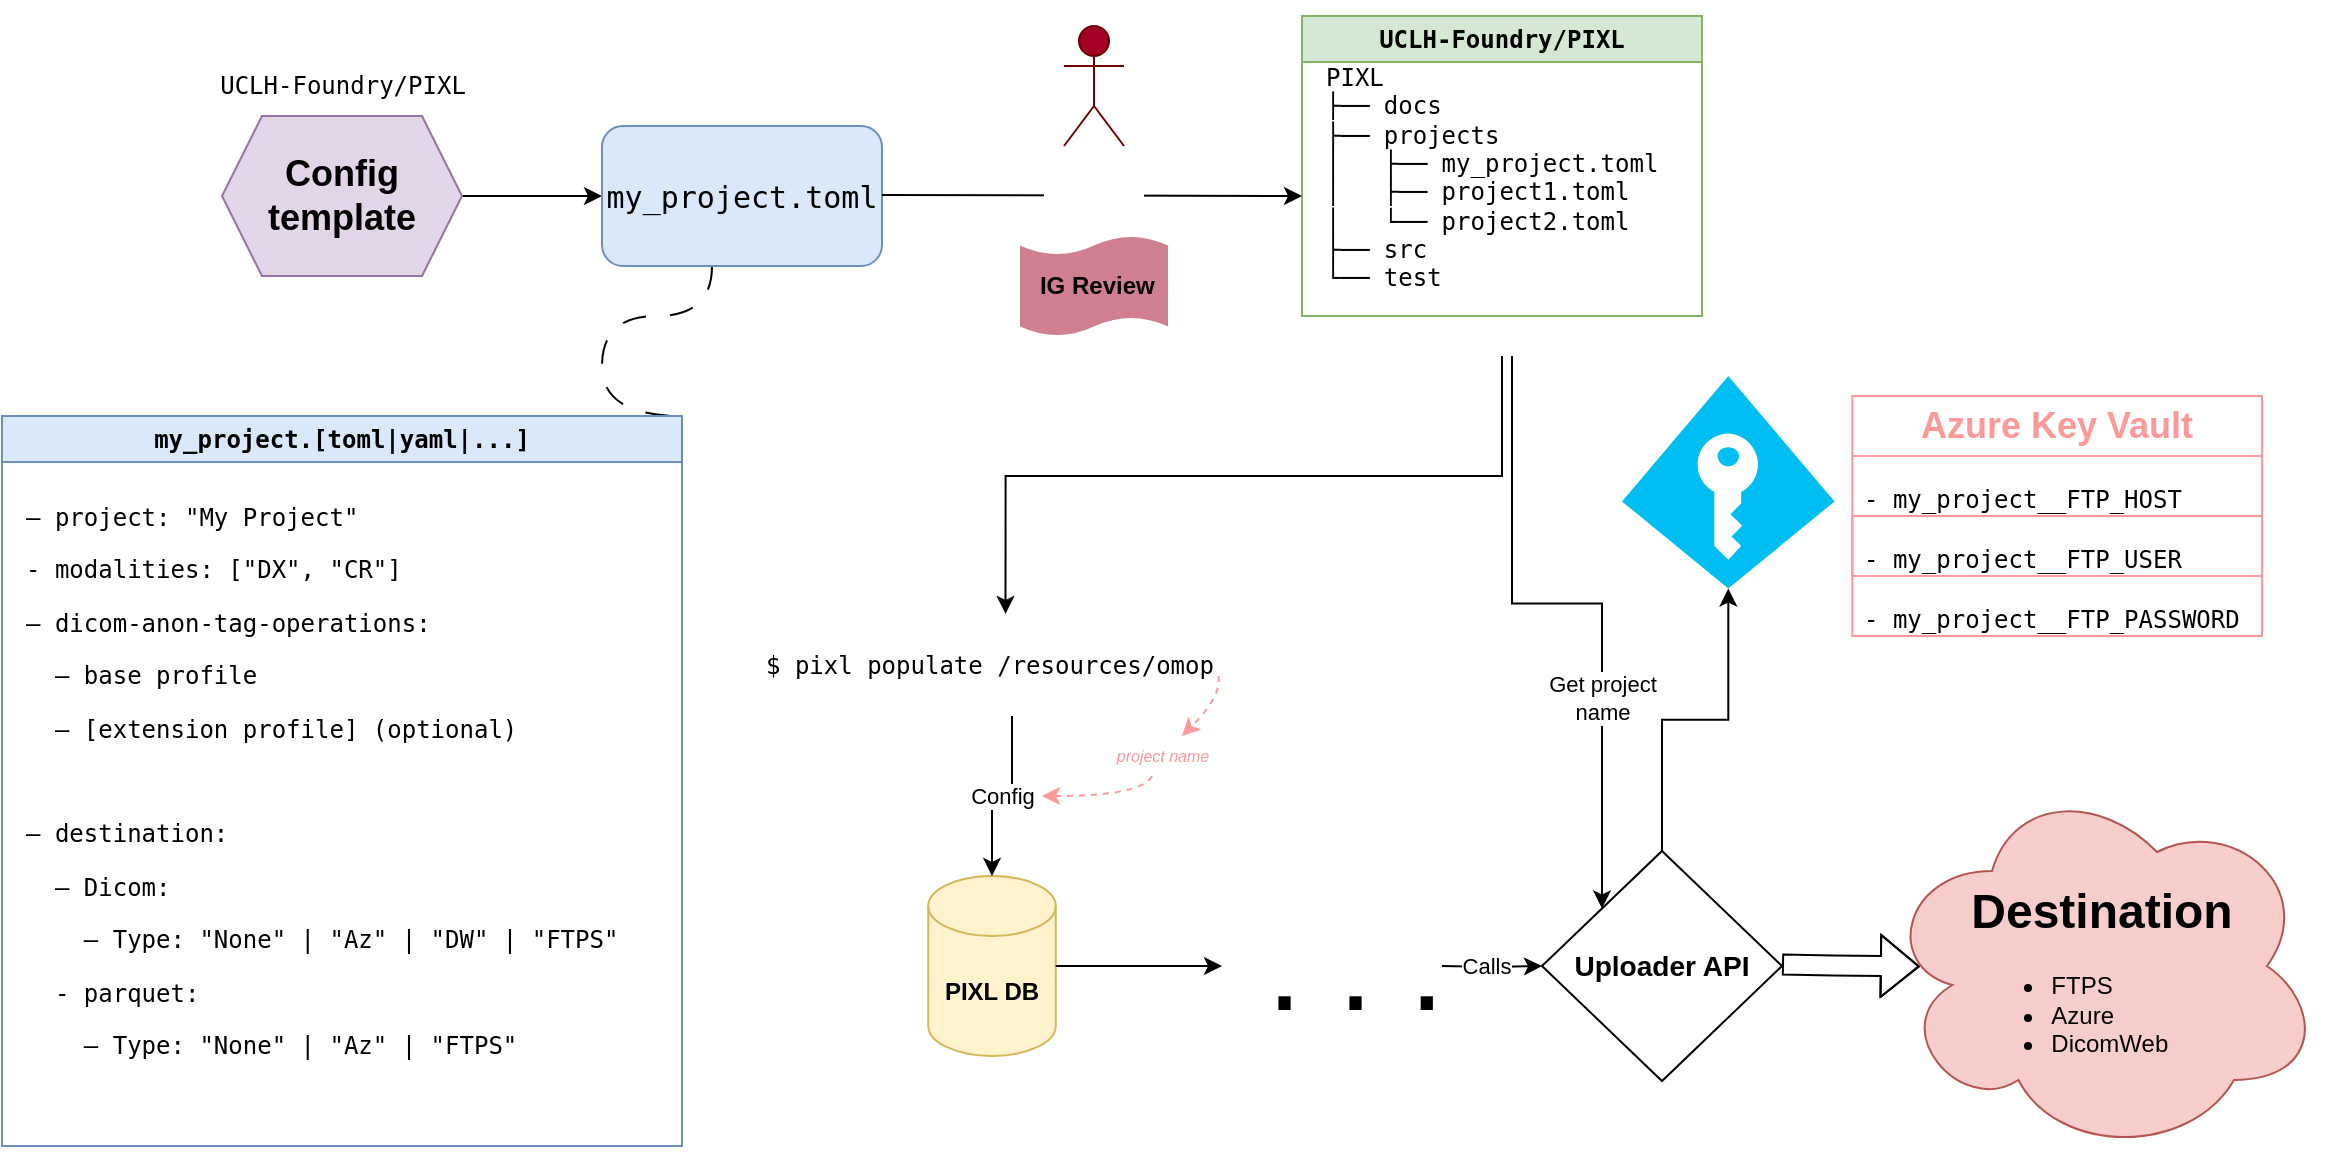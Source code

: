 <mxfile version="23.1.4" type="device">
  <diagram name="Page-1" id="b1Yz4LJFlwyoJpQOb2CD">
    <mxGraphModel dx="1288" dy="538" grid="1" gridSize="10" guides="1" tooltips="1" connect="1" arrows="1" fold="1" page="0" pageScale="1" pageWidth="850" pageHeight="1100" math="0" shadow="0">
      <root>
        <mxCell id="0" />
        <mxCell id="1" parent="0" />
        <mxCell id="KNKUc1UJHXEjSF4-eD5e-16" style="edgeStyle=orthogonalEdgeStyle;rounded=0;orthogonalLoop=1;jettySize=auto;html=1;exitX=1;exitY=0.5;exitDx=0;exitDy=0;entryX=0;entryY=0.5;entryDx=0;entryDy=0;movable=1;resizable=1;rotatable=1;deletable=1;editable=1;locked=0;connectable=1;" parent="1" source="KNKUc1UJHXEjSF4-eD5e-1" target="KNKUc1UJHXEjSF4-eD5e-3" edge="1">
          <mxGeometry relative="1" as="geometry" />
        </mxCell>
        <mxCell id="KNKUc1UJHXEjSF4-eD5e-1" value="&lt;h2&gt;Config template&lt;/h2&gt;" style="shape=hexagon;perimeter=hexagonPerimeter2;whiteSpace=wrap;html=1;fixedSize=1;fillColor=#e1d5e7;strokeColor=#9673a6;movable=1;resizable=1;rotatable=1;deletable=1;editable=1;locked=0;connectable=1;" parent="1" vertex="1">
          <mxGeometry x="70" y="90" width="120" height="80" as="geometry" />
        </mxCell>
        <mxCell id="KNKUc1UJHXEjSF4-eD5e-2" value="&lt;pre&gt;&lt;span style=&quot;font-style: normal;&quot;&gt;UCLH-Foundry/PIXL&lt;/span&gt;&lt;/pre&gt;" style="text;html=1;align=center;verticalAlign=middle;resizable=1;points=[];autosize=1;strokeColor=none;fillColor=none;fontFamily=Courier New;fontStyle=2;movable=1;rotatable=1;deletable=1;editable=1;locked=0;connectable=1;" parent="1" vertex="1">
          <mxGeometry x="55" y="50" width="150" height="50" as="geometry" />
        </mxCell>
        <mxCell id="KNKUc1UJHXEjSF4-eD5e-53" style="edgeStyle=orthogonalEdgeStyle;rounded=0;orthogonalLoop=1;jettySize=auto;html=1;curved=1;dashed=1;dashPattern=12 12;endArrow=none;endFill=0;entryX=1;entryY=0;entryDx=0;entryDy=0;movable=1;resizable=1;rotatable=1;deletable=1;editable=1;locked=0;connectable=1;" parent="1" source="KNKUc1UJHXEjSF4-eD5e-3" target="KNKUc1UJHXEjSF4-eD5e-51" edge="1">
          <mxGeometry relative="1" as="geometry">
            <Array as="points">
              <mxPoint x="315" y="190" />
              <mxPoint x="260" y="190" />
              <mxPoint x="260" y="240" />
            </Array>
          </mxGeometry>
        </mxCell>
        <mxCell id="KNKUc1UJHXEjSF4-eD5e-3" value="&lt;pre style=&quot;font-size: 15px;&quot;&gt;my_project.toml&lt;/pre&gt;" style="rounded=1;whiteSpace=wrap;html=1;fontSize=15;fillColor=#dae8fc;strokeColor=#6c8ebf;movable=1;resizable=1;rotatable=1;deletable=1;editable=1;locked=0;connectable=1;" parent="1" vertex="1">
          <mxGeometry x="260" y="95" width="140" height="70" as="geometry" />
        </mxCell>
        <mxCell id="KNKUc1UJHXEjSF4-eD5e-5" value="&lt;pre&gt;UCLH-Foundry/PIXL&lt;/pre&gt;" style="swimlane;whiteSpace=wrap;html=1;fillColor=#d5e8d4;strokeColor=#82b366;container=1;movable=1;resizable=1;rotatable=1;deletable=1;editable=1;locked=0;connectable=1;" parent="1" vertex="1">
          <mxGeometry x="610" y="40" width="200" height="150" as="geometry" />
        </mxCell>
        <mxCell id="KNKUc1UJHXEjSF4-eD5e-11" value="" style="group;movable=1;resizable=1;rotatable=1;deletable=1;editable=1;locked=0;connectable=1;" parent="1" vertex="1" connectable="0">
          <mxGeometry x="270" y="340" width="320" height="220" as="geometry" />
        </mxCell>
        <mxCell id="KNKUc1UJHXEjSF4-eD5e-10" value="&lt;pre&gt;$ pixl populate /resources/omop&lt;/pre&gt;" style="text;html=1;align=left;verticalAlign=middle;resizable=1;points=[];autosize=1;strokeColor=none;fillColor=none;movable=1;rotatable=1;deletable=1;editable=1;locked=0;connectable=1;" parent="KNKUc1UJHXEjSF4-eD5e-11" vertex="1">
          <mxGeometry x="70" width="250" height="50" as="geometry" />
        </mxCell>
        <mxCell id="KNKUc1UJHXEjSF4-eD5e-12" value="PIXL DB" style="shape=cylinder3;whiteSpace=wrap;html=1;boundedLbl=1;backgroundOutline=1;size=15;fontStyle=1;fillColor=#fff2cc;strokeColor=#d6b656;movable=1;resizable=1;rotatable=1;deletable=1;editable=1;locked=0;connectable=1;" parent="KNKUc1UJHXEjSF4-eD5e-11" vertex="1">
          <mxGeometry x="153.13" y="130" width="63.75" height="90" as="geometry" />
        </mxCell>
        <mxCell id="KNKUc1UJHXEjSF4-eD5e-13" value="Config" style="edgeStyle=orthogonalEdgeStyle;rounded=0;orthogonalLoop=1;jettySize=auto;html=1;movable=1;resizable=1;rotatable=1;deletable=1;editable=1;locked=0;connectable=1;" parent="KNKUc1UJHXEjSF4-eD5e-11" source="KNKUc1UJHXEjSF4-eD5e-10" target="KNKUc1UJHXEjSF4-eD5e-12" edge="1">
          <mxGeometry relative="1" as="geometry" />
        </mxCell>
        <mxCell id="KNKUc1UJHXEjSF4-eD5e-29" value="&lt;i style=&quot;font-size: 8px;&quot;&gt;&lt;font color=&quot;#ff9999&quot; style=&quot;font-size: 8px;&quot;&gt;project name&lt;/font&gt;&lt;br style=&quot;font-size: 8px;&quot;&gt;&lt;/i&gt;" style="text;html=1;align=center;verticalAlign=middle;resizable=1;points=[];autosize=1;strokeColor=none;fillColor=none;rotation=0;fontSize=8;movable=1;rotatable=1;deletable=1;editable=1;locked=0;connectable=1;" parent="KNKUc1UJHXEjSF4-eD5e-11" vertex="1">
          <mxGeometry x="235" y="60" width="70" height="20" as="geometry" />
        </mxCell>
        <mxCell id="KNKUc1UJHXEjSF4-eD5e-33" value="" style="curved=1;endArrow=classic;html=1;rounded=0;exitX=0.913;exitY=0.6;exitDx=0;exitDy=0;exitPerimeter=0;strokeWidth=1;dashed=1;fontColor=#FF9999;strokeColor=#FF9999;movable=1;resizable=1;rotatable=1;deletable=1;editable=1;locked=0;connectable=1;" parent="KNKUc1UJHXEjSF4-eD5e-11" source="KNKUc1UJHXEjSF4-eD5e-10" target="KNKUc1UJHXEjSF4-eD5e-29" edge="1">
          <mxGeometry width="50" height="50" relative="1" as="geometry">
            <mxPoint x="330" y="60" as="sourcePoint" />
            <mxPoint x="380" y="10" as="targetPoint" />
            <Array as="points">
              <mxPoint x="300" y="40" />
            </Array>
          </mxGeometry>
        </mxCell>
        <mxCell id="KNKUc1UJHXEjSF4-eD5e-31" value="" style="curved=1;endArrow=classic;html=1;rounded=0;dashed=1;fillColor=#f8cecc;strokeColor=#FF9999;movable=1;resizable=1;rotatable=1;deletable=1;editable=1;locked=0;connectable=1;" parent="1" source="KNKUc1UJHXEjSF4-eD5e-29" edge="1">
          <mxGeometry width="50" height="50" relative="1" as="geometry">
            <mxPoint x="480" y="510" as="sourcePoint" />
            <mxPoint x="480" y="430" as="targetPoint" />
            <Array as="points">
              <mxPoint x="530" y="430" />
            </Array>
          </mxGeometry>
        </mxCell>
        <mxCell id="KNKUc1UJHXEjSF4-eD5e-39" style="edgeStyle=orthogonalEdgeStyle;rounded=0;orthogonalLoop=1;jettySize=auto;html=1;shape=flexArrow;entryX=0.086;entryY=0.501;entryDx=0;entryDy=0;entryPerimeter=0;movable=1;resizable=1;rotatable=1;deletable=1;editable=1;locked=0;connectable=1;" parent="1" target="KNKUc1UJHXEjSF4-eD5e-40" edge="1">
          <mxGeometry relative="1" as="geometry">
            <mxPoint x="905.62" y="515.76" as="targetPoint" />
            <mxPoint x="850" y="514.24" as="sourcePoint" />
          </mxGeometry>
        </mxCell>
        <mxCell id="KNKUc1UJHXEjSF4-eD5e-48" style="edgeStyle=orthogonalEdgeStyle;rounded=0;orthogonalLoop=1;jettySize=auto;html=1;entryX=0;entryY=0.5;entryDx=0;entryDy=0;movable=1;resizable=1;rotatable=1;deletable=1;editable=1;locked=0;connectable=1;" parent="1" target="KNKUc1UJHXEjSF4-eD5e-47" edge="1">
          <mxGeometry relative="1" as="geometry">
            <mxPoint x="680" y="515" as="sourcePoint" />
          </mxGeometry>
        </mxCell>
        <mxCell id="_ttCTsgdB5R_nMDoaYhi-1" value="Calls" style="edgeLabel;html=1;align=center;verticalAlign=middle;resizable=0;points=[];" parent="KNKUc1UJHXEjSF4-eD5e-48" vertex="1" connectable="0">
          <mxGeometry x="-0.128" y="1" relative="1" as="geometry">
            <mxPoint as="offset" />
          </mxGeometry>
        </mxCell>
        <mxCell id="KNKUc1UJHXEjSF4-eD5e-36" value=". . .&amp;nbsp;" style="text;html=1;align=right;verticalAlign=middle;resizable=1;points=[];autosize=1;strokeColor=none;fillColor=none;fontSize=64;horizontal=1;labelPosition=center;verticalLabelPosition=middle;movable=1;rotatable=1;deletable=1;editable=1;locked=0;connectable=1;" parent="1" vertex="1">
          <mxGeometry x="570" y="470" width="130" height="90" as="geometry" />
        </mxCell>
        <mxCell id="KNKUc1UJHXEjSF4-eD5e-35" style="edgeStyle=orthogonalEdgeStyle;rounded=0;orthogonalLoop=1;jettySize=auto;html=1;movable=1;resizable=1;rotatable=1;deletable=1;editable=1;locked=0;connectable=1;" parent="1" source="KNKUc1UJHXEjSF4-eD5e-12" target="KNKUc1UJHXEjSF4-eD5e-36" edge="1">
          <mxGeometry relative="1" as="geometry">
            <mxPoint x="560" y="515" as="targetPoint" />
          </mxGeometry>
        </mxCell>
        <mxCell id="KNKUc1UJHXEjSF4-eD5e-40" value="&lt;h1&gt;Destination&lt;/h1&gt;&lt;div&gt;&lt;ul&gt;&lt;li style=&quot;text-align: left;&quot;&gt;FTPS&lt;/li&gt;&lt;li style=&quot;text-align: left;&quot;&gt;Azure&lt;/li&gt;&lt;li style=&quot;text-align: left;&quot;&gt;DicomWeb&lt;/li&gt;&lt;/ul&gt;&lt;/div&gt;" style="ellipse;shape=cloud;whiteSpace=wrap;html=1;fillColor=#f8cecc;strokeColor=#b85450;movable=1;resizable=1;rotatable=1;deletable=1;editable=1;locked=0;connectable=1;" parent="1" vertex="1">
          <mxGeometry x="900" y="420" width="220" height="190" as="geometry" />
        </mxCell>
        <mxCell id="KNKUc1UJHXEjSF4-eD5e-46" value="" style="group;movable=1;resizable=1;rotatable=1;deletable=1;editable=1;locked=0;connectable=1;" parent="1" vertex="1" connectable="0">
          <mxGeometry x="770" y="220" width="320" height="130" as="geometry" />
        </mxCell>
        <mxCell id="KNKUc1UJHXEjSF4-eD5e-41" value="" style="sketch=0;outlineConnect=0;fontColor=#232F3E;gradientColor=none;fillColor=#00BEF2;strokeColor=none;dashed=0;verticalLabelPosition=bottom;verticalAlign=top;align=center;html=1;fontSize=12;fontStyle=0;aspect=fixed;pointerEvents=1;shape=mxgraph.azure.access_control;movable=1;resizable=1;rotatable=1;deletable=1;editable=1;locked=0;connectable=1;" parent="KNKUc1UJHXEjSF4-eD5e-46" vertex="1">
          <mxGeometry width="106.286" height="106.286" as="geometry" />
        </mxCell>
        <mxCell id="KNKUc1UJHXEjSF4-eD5e-42" value="&lt;h2&gt;&lt;font color=&quot;#ff9999&quot;&gt;Azure Key Vault&lt;/font&gt;&lt;/h2&gt;" style="swimlane;fontStyle=0;childLayout=stackLayout;horizontal=1;startSize=30;horizontalStack=0;resizeParent=1;resizeParentMax=0;resizeLast=0;collapsible=1;marginBottom=0;whiteSpace=wrap;html=1;strokeColor=#FF9999;movable=1;resizable=1;rotatable=1;deletable=1;editable=1;locked=0;connectable=1;" parent="KNKUc1UJHXEjSF4-eD5e-46" vertex="1">
          <mxGeometry x="115.14" y="10" width="204.86" height="120" as="geometry" />
        </mxCell>
        <mxCell id="KNKUc1UJHXEjSF4-eD5e-43" value="&lt;pre&gt;-&amp;nbsp;my_project__FTP_HOST&lt;/pre&gt;" style="text;strokeColor=none;fillColor=none;align=left;verticalAlign=middle;spacingLeft=4;spacingRight=4;overflow=hidden;points=[[0,0.5],[1,0.5]];portConstraint=eastwest;rotatable=1;whiteSpace=wrap;html=1;movable=1;resizable=1;deletable=1;editable=1;locked=0;connectable=1;" parent="KNKUc1UJHXEjSF4-eD5e-42" vertex="1">
          <mxGeometry y="30" width="204.86" height="30" as="geometry" />
        </mxCell>
        <mxCell id="KNKUc1UJHXEjSF4-eD5e-44" value="&lt;pre style=&quot;border-color: var(--border-color);&quot;&gt;-&amp;nbsp;my_project__FTP_USER&lt;/pre&gt;" style="text;strokeColor=#FF9999;fillColor=none;align=left;verticalAlign=middle;spacingLeft=4;spacingRight=4;overflow=hidden;points=[[0,0.5],[1,0.5]];portConstraint=eastwest;rotatable=1;whiteSpace=wrap;html=1;movable=1;resizable=1;deletable=1;editable=1;locked=0;connectable=1;" parent="KNKUc1UJHXEjSF4-eD5e-42" vertex="1">
          <mxGeometry y="60" width="204.86" height="30" as="geometry" />
        </mxCell>
        <mxCell id="KNKUc1UJHXEjSF4-eD5e-45" value="&lt;pre style=&quot;border-color: var(--border-color);&quot;&gt;-&amp;nbsp;my_project__FTP_PASSWORD&lt;/pre&gt;" style="text;strokeColor=none;fillColor=none;align=left;verticalAlign=middle;spacingLeft=4;spacingRight=4;overflow=hidden;points=[[0,0.5],[1,0.5]];portConstraint=eastwest;rotatable=1;whiteSpace=wrap;html=1;movable=1;resizable=1;deletable=1;editable=1;locked=0;connectable=1;" parent="KNKUc1UJHXEjSF4-eD5e-42" vertex="1">
          <mxGeometry y="90" width="204.86" height="30" as="geometry" />
        </mxCell>
        <mxCell id="KNKUc1UJHXEjSF4-eD5e-49" style="edgeStyle=orthogonalEdgeStyle;rounded=0;orthogonalLoop=1;jettySize=auto;html=1;movable=1;resizable=1;rotatable=1;deletable=1;editable=1;locked=0;connectable=1;" parent="1" source="KNKUc1UJHXEjSF4-eD5e-47" target="KNKUc1UJHXEjSF4-eD5e-41" edge="1">
          <mxGeometry relative="1" as="geometry" />
        </mxCell>
        <mxCell id="KNKUc1UJHXEjSF4-eD5e-47" value="&lt;h3&gt;Uploader API&lt;/h3&gt;" style="rhombus;whiteSpace=wrap;html=1;movable=1;resizable=1;rotatable=1;deletable=1;editable=1;locked=0;connectable=1;" parent="1" vertex="1">
          <mxGeometry x="730" y="457.5" width="120" height="115" as="geometry" />
        </mxCell>
        <mxCell id="KNKUc1UJHXEjSF4-eD5e-51" value="&lt;pre&gt;my_project.[toml|yaml|...]&lt;/pre&gt;" style="swimlane;whiteSpace=wrap;html=1;fillColor=#dae8fc;strokeColor=#6c8ebf;movable=1;resizable=1;rotatable=1;deletable=1;editable=1;locked=0;connectable=1;" parent="1" vertex="1">
          <mxGeometry x="-40" y="240" width="340" height="365" as="geometry" />
        </mxCell>
        <mxCell id="KNKUc1UJHXEjSF4-eD5e-52" value="&lt;pre&gt;– project: &quot;My Project&quot;&lt;/pre&gt;&lt;pre&gt;- modalities: [&quot;DX&quot;, &quot;CR&quot;] &lt;/pre&gt;&lt;pre&gt;– dicom-anon-tag-operations:&lt;/pre&gt;&lt;pre&gt;  – base profile&lt;/pre&gt;&lt;pre&gt;  – [extension profile] (optional)&lt;/pre&gt;&lt;pre&gt;&lt;br&gt;&lt;/pre&gt;&lt;pre&gt;– destination:&lt;/pre&gt;&lt;pre&gt;  – Dicom:&lt;/pre&gt;&lt;pre&gt;    – Type: &quot;None&quot; | &quot;Az&quot; | &quot;DW&quot; | &quot;FTPS&quot;&lt;/pre&gt;&lt;pre&gt;  - parquet:&lt;/pre&gt;&lt;pre&gt;&lt;pre style=&quot;border-color: var(--border-color);&quot;&gt;&lt;pre style=&quot;border-color: var(--border-color);&quot;&gt;    – Type: &quot;None&quot; | &quot;Az&quot; | &quot;FTPS&quot;&lt;/pre&gt;&lt;pre&gt;&lt;br&gt;&lt;/pre&gt;&lt;/pre&gt;&lt;/pre&gt;" style="text;html=1;align=left;verticalAlign=top;resizable=1;points=[];autosize=1;strokeColor=none;fillColor=none;movable=1;rotatable=1;deletable=1;editable=1;locked=0;connectable=1;" parent="KNKUc1UJHXEjSF4-eD5e-51" vertex="1">
          <mxGeometry x="10" y="25" width="320" height="340" as="geometry" />
        </mxCell>
        <mxCell id="KNKUc1UJHXEjSF4-eD5e-63" style="edgeStyle=orthogonalEdgeStyle;rounded=0;orthogonalLoop=1;jettySize=auto;html=1;entryX=0.487;entryY=-0.021;entryDx=0;entryDy=0;entryPerimeter=0;" parent="1" source="KNKUc1UJHXEjSF4-eD5e-6" target="KNKUc1UJHXEjSF4-eD5e-10" edge="1">
          <mxGeometry relative="1" as="geometry">
            <Array as="points">
              <mxPoint x="710" y="270" />
              <mxPoint x="462" y="270" />
            </Array>
          </mxGeometry>
        </mxCell>
        <mxCell id="_ttCTsgdB5R_nMDoaYhi-2" style="edgeStyle=orthogonalEdgeStyle;rounded=0;orthogonalLoop=1;jettySize=auto;html=1;entryX=0;entryY=0;entryDx=0;entryDy=0;" parent="1" source="KNKUc1UJHXEjSF4-eD5e-6" target="KNKUc1UJHXEjSF4-eD5e-47" edge="1">
          <mxGeometry relative="1" as="geometry" />
        </mxCell>
        <mxCell id="_ttCTsgdB5R_nMDoaYhi-3" value="Get project&lt;br&gt;name" style="edgeLabel;html=1;align=center;verticalAlign=middle;resizable=0;points=[];" parent="_ttCTsgdB5R_nMDoaYhi-2" vertex="1" connectable="0">
          <mxGeometry x="0.341" relative="1" as="geometry">
            <mxPoint as="offset" />
          </mxGeometry>
        </mxCell>
        <mxCell id="KNKUc1UJHXEjSF4-eD5e-6" value="&lt;pre&gt;PIXL&lt;br/&gt;├── docs&lt;br/&gt;├── projects&lt;br/&gt;│&amp;nbsp;&amp;nbsp; ├── my_project.toml&lt;br/&gt;│&amp;nbsp;&amp;nbsp; ├── project1.toml&lt;br/&gt;│&amp;nbsp;&amp;nbsp; └── project2.toml&lt;br/&gt;├── src&lt;br/&gt;└── test&lt;br/&gt;&lt;/pre&gt;&lt;div&gt;&lt;br&gt;&lt;/div&gt;" style="text;html=1;align=left;verticalAlign=middle;resizable=1;points=[];autosize=1;strokeColor=none;fillColor=none;movable=1;rotatable=1;deletable=1;editable=1;locked=0;connectable=1;" parent="1" vertex="1">
          <mxGeometry x="620" y="45" width="190" height="165" as="geometry" />
        </mxCell>
        <mxCell id="KNKUc1UJHXEjSF4-eD5e-56" value="Actor" style="shape=umlActor;verticalLabelPosition=bottom;verticalAlign=top;html=1;outlineConnect=0;fillStyle=solid;fillColor=#a20025;strokeColor=#6F0000;fontColor=#ffffff;movable=1;resizable=1;rotatable=1;deletable=1;editable=1;locked=0;connectable=1;" parent="1" vertex="1">
          <mxGeometry x="491" y="45" width="30" height="60" as="geometry" />
        </mxCell>
        <mxCell id="KNKUc1UJHXEjSF4-eD5e-58" value="" style="endArrow=classic;html=1;rounded=0;movable=1;resizable=1;rotatable=1;deletable=1;editable=1;locked=0;connectable=1;" parent="1" edge="1">
          <mxGeometry relative="1" as="geometry">
            <mxPoint x="400" y="129.52" as="sourcePoint" />
            <mxPoint x="610" y="130" as="targetPoint" />
          </mxGeometry>
        </mxCell>
        <mxCell id="KNKUc1UJHXEjSF4-eD5e-59" value="" style="shape=image;html=1;outlineConnect=0;verticalAlign=top;verticalLabelPosition=bottom;labelBackgroundColor=#ffffff;imageAspect=0;aspect=fixed;image=https://cdn0.iconfinder.com/data/icons/octicons/1024/git-pull-request-128.png;imageBackground=default;movable=1;resizable=1;rotatable=1;deletable=1;editable=1;locked=0;connectable=1;" parent="KNKUc1UJHXEjSF4-eD5e-58" vertex="1">
          <mxGeometry width="50" height="40" relative="1" as="geometry">
            <mxPoint x="-24" y="-20" as="offset" />
          </mxGeometry>
        </mxCell>
        <mxCell id="KNKUc1UJHXEjSF4-eD5e-61" value="&lt;b&gt;&amp;nbsp;IG Review&lt;/b&gt;" style="shape=tape;whiteSpace=wrap;html=1;strokeWidth=2;size=0.19;fillColor=#a20025;strokeColor=none;opacity=50;movable=1;resizable=1;rotatable=1;deletable=1;editable=1;locked=0;connectable=1;" parent="1" vertex="1">
          <mxGeometry x="469" y="150" width="74" height="50" as="geometry" />
        </mxCell>
      </root>
    </mxGraphModel>
  </diagram>
</mxfile>
